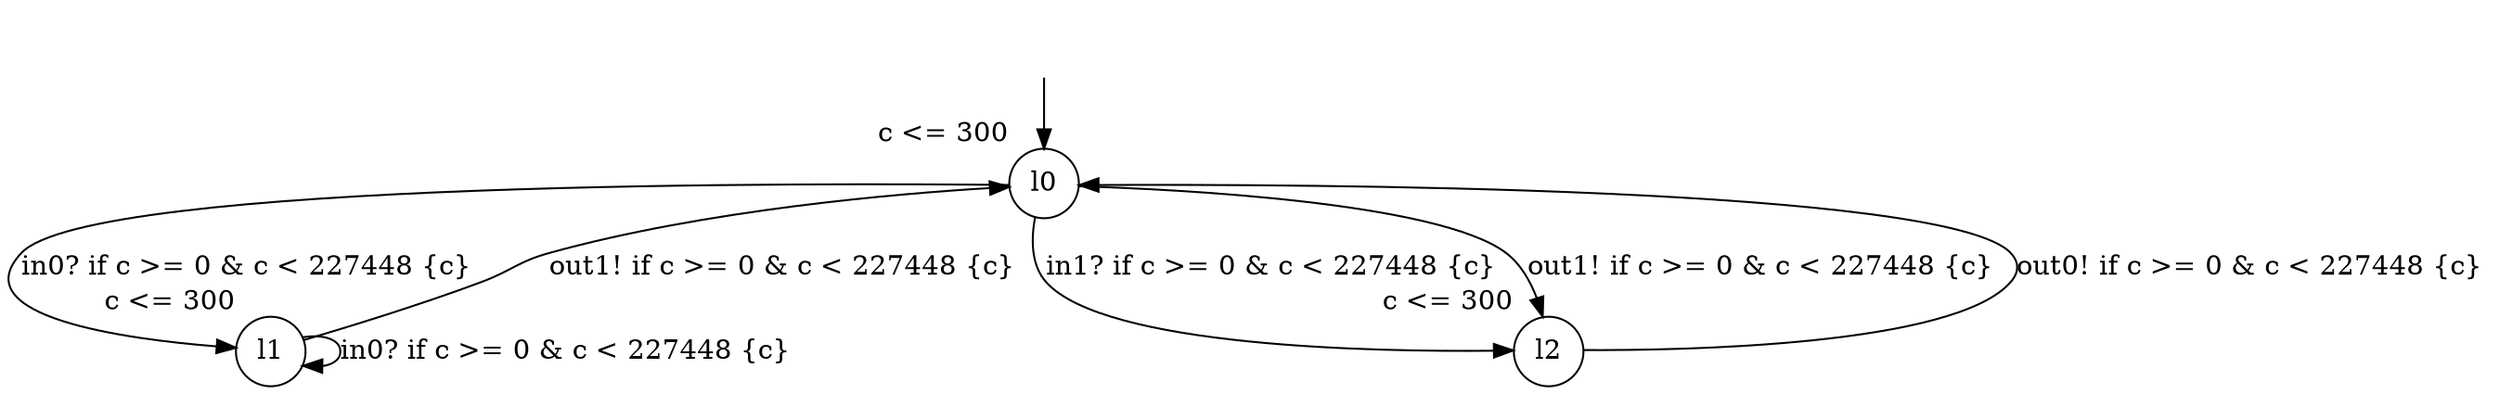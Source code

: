 digraph g {
__start0 [label="" shape="none"];
l0 [shape="circle" margin=0 label="l0", xlabel="c <= 300"];
l1 [shape="circle" margin=0 label="l1", xlabel="c <= 300"];
l2 [shape="circle" margin=0 label="l2", xlabel="c <= 300"];
l0 -> l2 [label="in1? if c >= 0 & c < 227448 {c} "];
l0 -> l2 [label="out1! if c >= 0 & c < 227448 {c} "];
l0 -> l1 [label="in0? if c >= 0 & c < 227448 {c} "];
l1 -> l1 [label="in0? if c >= 0 & c < 227448 {c} "];
l1 -> l0 [label="out1! if c >= 0 & c < 227448 {c} "];
l2 -> l0 [label="out0! if c >= 0 & c < 227448 {c} "];
__start0 -> l0;
}
